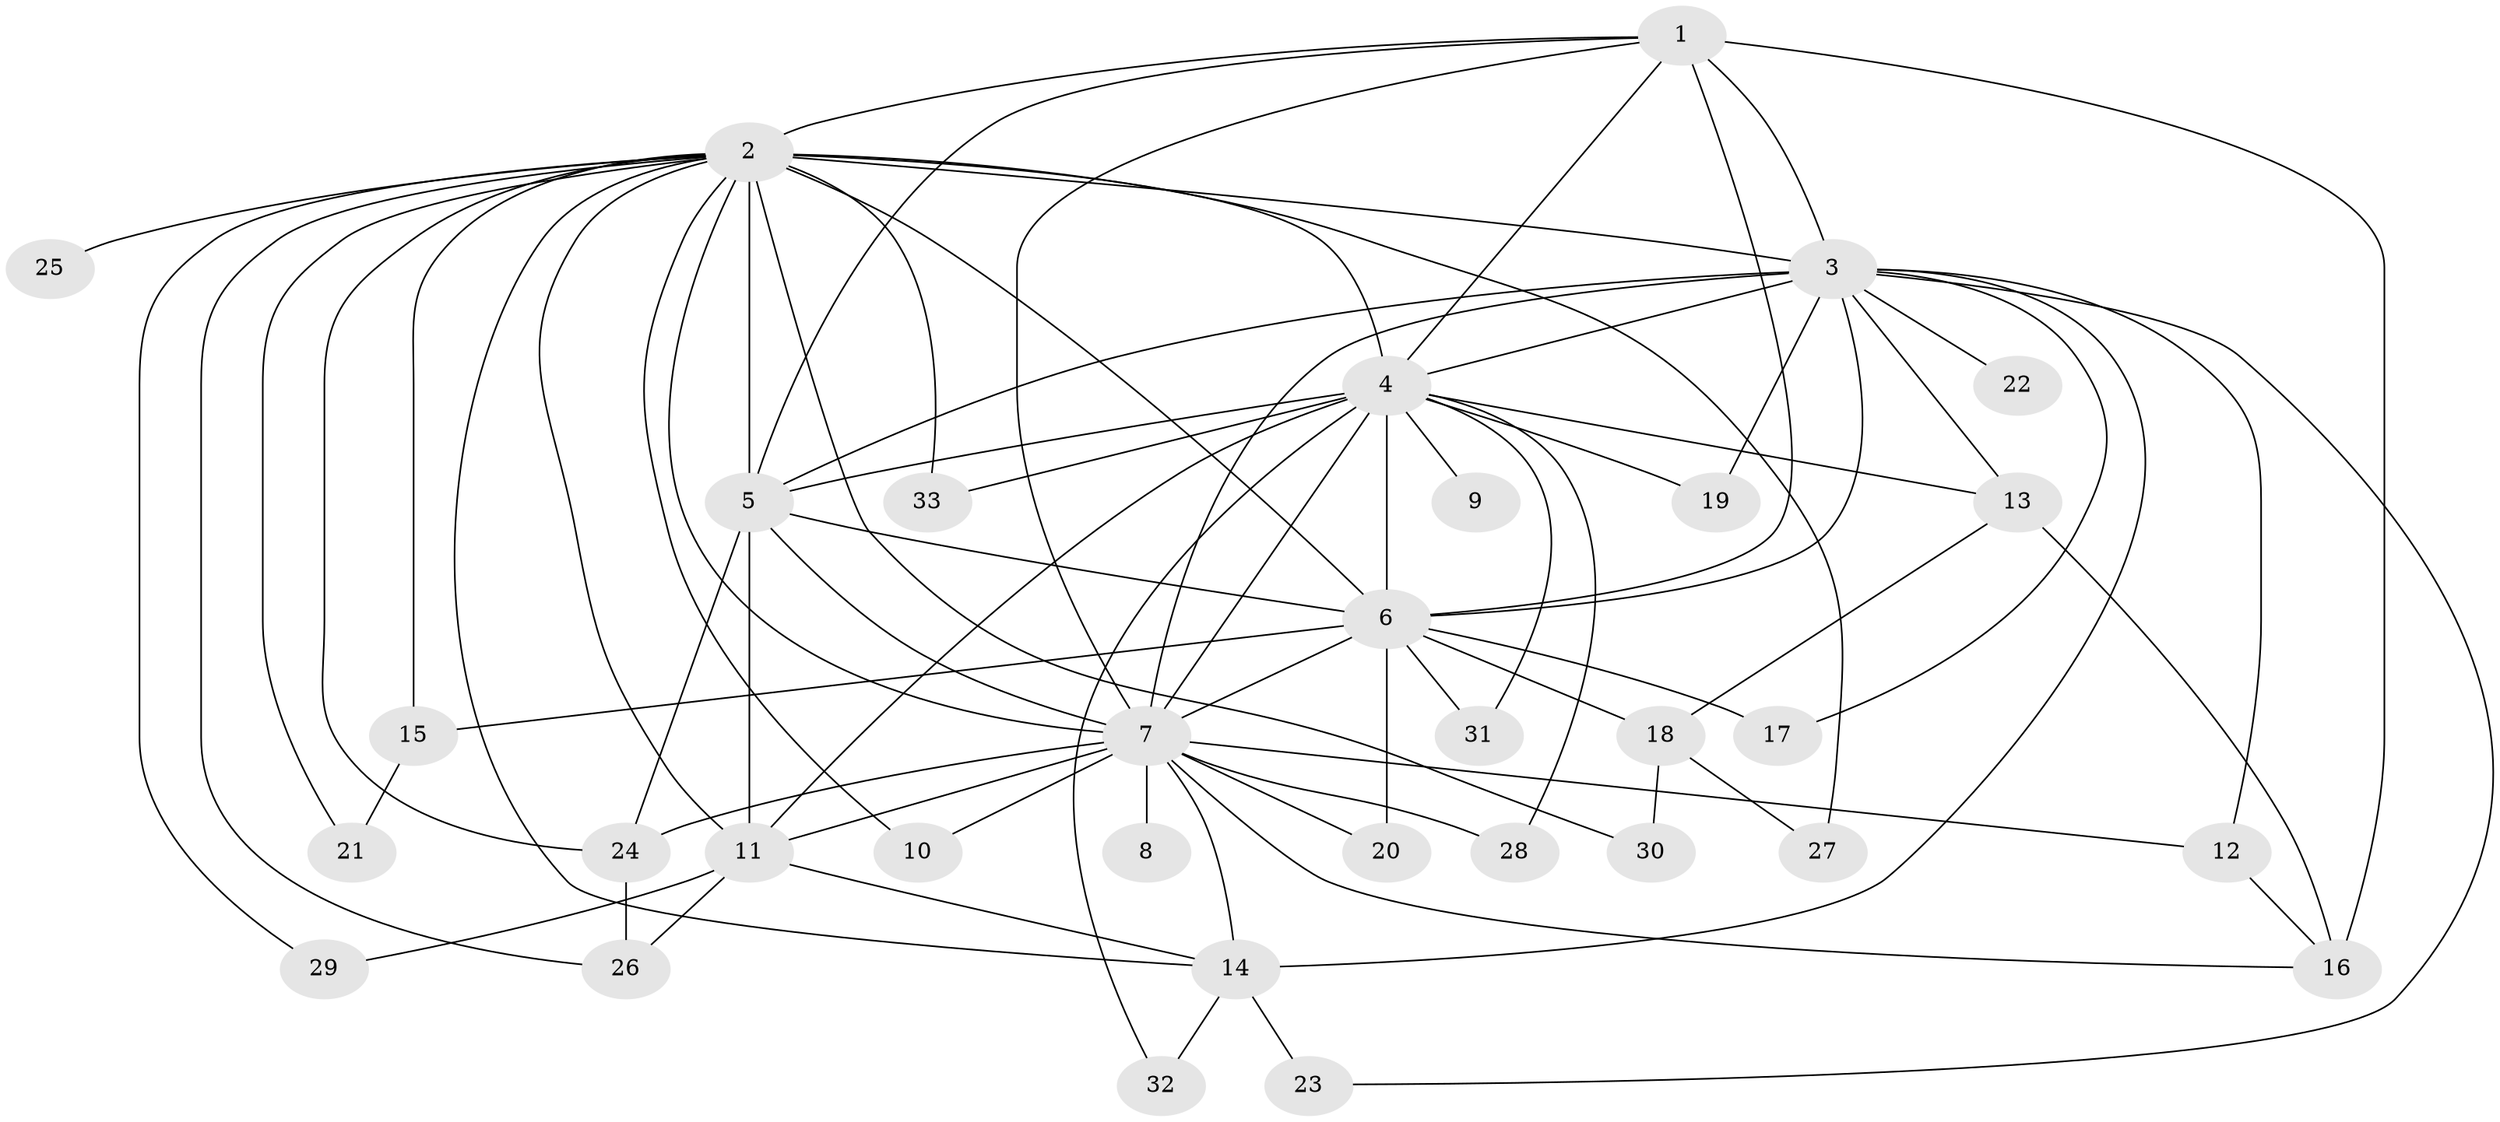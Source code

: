 // original degree distribution, {13: 0.015151515151515152, 14: 0.015151515151515152, 23: 0.045454545454545456, 16: 0.015151515151515152, 22: 0.015151515151515152, 19: 0.015151515151515152, 15: 0.015151515151515152, 12: 0.015151515151515152, 2: 0.6212121212121212, 3: 0.13636363636363635, 4: 0.07575757575757576, 5: 0.015151515151515152}
// Generated by graph-tools (version 1.1) at 2025/35/03/09/25 02:35:06]
// undirected, 33 vertices, 77 edges
graph export_dot {
graph [start="1"]
  node [color=gray90,style=filled];
  1;
  2;
  3;
  4;
  5;
  6;
  7;
  8;
  9;
  10;
  11;
  12;
  13;
  14;
  15;
  16;
  17;
  18;
  19;
  20;
  21;
  22;
  23;
  24;
  25;
  26;
  27;
  28;
  29;
  30;
  31;
  32;
  33;
  1 -- 2 [weight=2.0];
  1 -- 3 [weight=2.0];
  1 -- 4 [weight=2.0];
  1 -- 5 [weight=2.0];
  1 -- 6 [weight=1.0];
  1 -- 7 [weight=1.0];
  1 -- 16 [weight=3.0];
  2 -- 3 [weight=4.0];
  2 -- 4 [weight=8.0];
  2 -- 5 [weight=15.0];
  2 -- 6 [weight=2.0];
  2 -- 7 [weight=3.0];
  2 -- 10 [weight=1.0];
  2 -- 11 [weight=1.0];
  2 -- 14 [weight=1.0];
  2 -- 15 [weight=1.0];
  2 -- 21 [weight=1.0];
  2 -- 24 [weight=1.0];
  2 -- 25 [weight=2.0];
  2 -- 26 [weight=1.0];
  2 -- 27 [weight=1.0];
  2 -- 29 [weight=1.0];
  2 -- 30 [weight=1.0];
  2 -- 33 [weight=1.0];
  3 -- 4 [weight=3.0];
  3 -- 5 [weight=2.0];
  3 -- 6 [weight=1.0];
  3 -- 7 [weight=1.0];
  3 -- 12 [weight=1.0];
  3 -- 13 [weight=2.0];
  3 -- 14 [weight=2.0];
  3 -- 17 [weight=1.0];
  3 -- 19 [weight=1.0];
  3 -- 22 [weight=1.0];
  3 -- 23 [weight=1.0];
  4 -- 5 [weight=4.0];
  4 -- 6 [weight=3.0];
  4 -- 7 [weight=2.0];
  4 -- 9 [weight=1.0];
  4 -- 11 [weight=2.0];
  4 -- 13 [weight=4.0];
  4 -- 19 [weight=1.0];
  4 -- 28 [weight=1.0];
  4 -- 31 [weight=1.0];
  4 -- 32 [weight=1.0];
  4 -- 33 [weight=1.0];
  5 -- 6 [weight=2.0];
  5 -- 7 [weight=3.0];
  5 -- 11 [weight=8.0];
  5 -- 24 [weight=1.0];
  6 -- 7 [weight=1.0];
  6 -- 15 [weight=1.0];
  6 -- 17 [weight=1.0];
  6 -- 18 [weight=1.0];
  6 -- 20 [weight=1.0];
  6 -- 31 [weight=1.0];
  7 -- 8 [weight=1.0];
  7 -- 10 [weight=1.0];
  7 -- 11 [weight=3.0];
  7 -- 12 [weight=1.0];
  7 -- 14 [weight=1.0];
  7 -- 16 [weight=1.0];
  7 -- 20 [weight=1.0];
  7 -- 24 [weight=1.0];
  7 -- 28 [weight=1.0];
  11 -- 14 [weight=1.0];
  11 -- 26 [weight=1.0];
  11 -- 29 [weight=1.0];
  12 -- 16 [weight=1.0];
  13 -- 16 [weight=1.0];
  13 -- 18 [weight=1.0];
  14 -- 23 [weight=1.0];
  14 -- 32 [weight=1.0];
  15 -- 21 [weight=1.0];
  18 -- 27 [weight=1.0];
  18 -- 30 [weight=1.0];
  24 -- 26 [weight=1.0];
}
